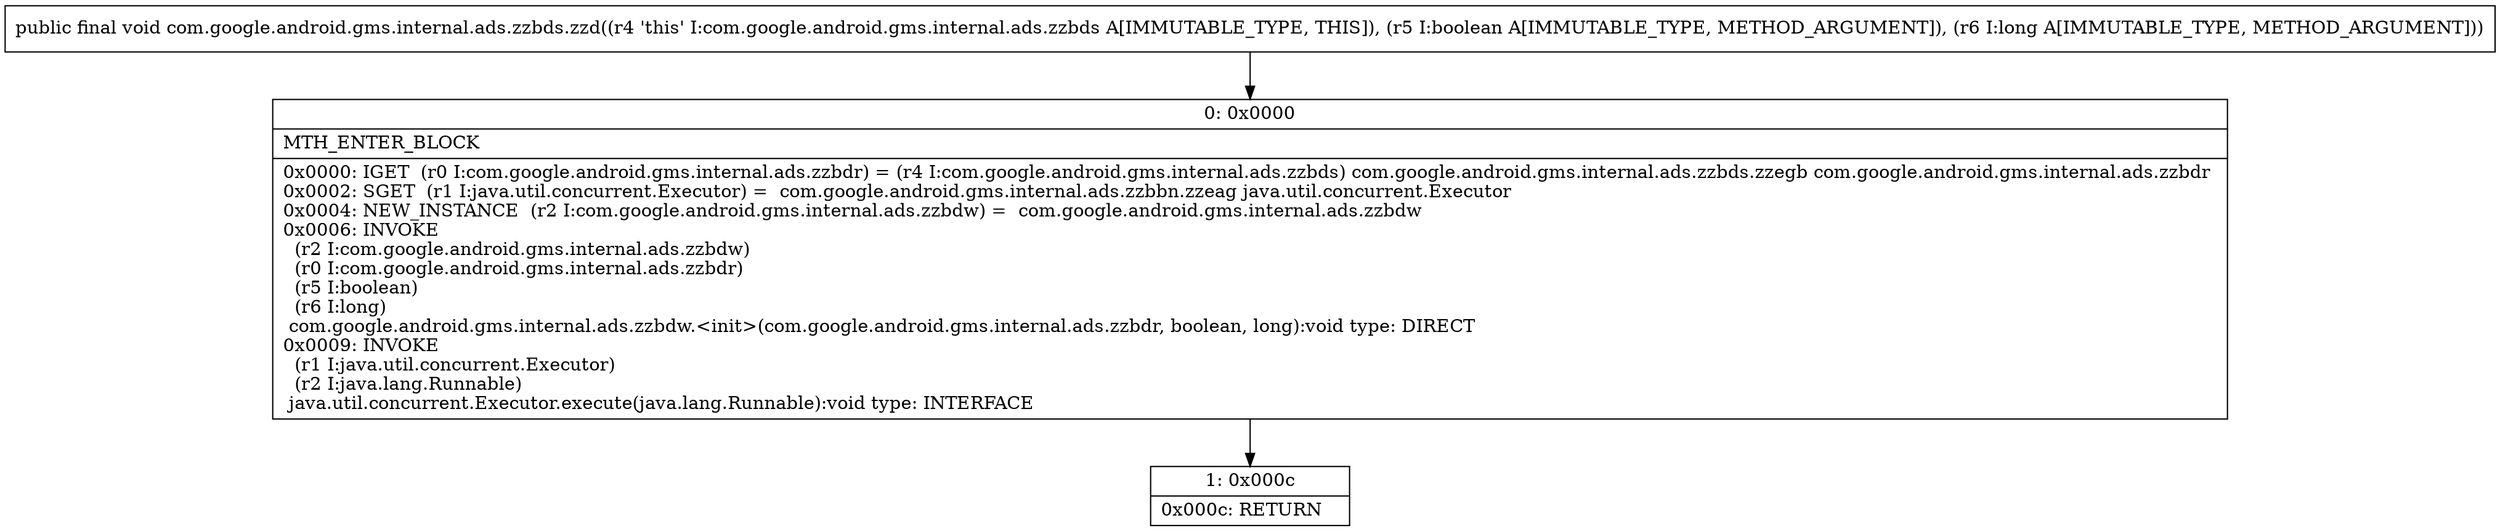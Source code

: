 digraph "CFG forcom.google.android.gms.internal.ads.zzbds.zzd(ZJ)V" {
Node_0 [shape=record,label="{0\:\ 0x0000|MTH_ENTER_BLOCK\l|0x0000: IGET  (r0 I:com.google.android.gms.internal.ads.zzbdr) = (r4 I:com.google.android.gms.internal.ads.zzbds) com.google.android.gms.internal.ads.zzbds.zzegb com.google.android.gms.internal.ads.zzbdr \l0x0002: SGET  (r1 I:java.util.concurrent.Executor) =  com.google.android.gms.internal.ads.zzbbn.zzeag java.util.concurrent.Executor \l0x0004: NEW_INSTANCE  (r2 I:com.google.android.gms.internal.ads.zzbdw) =  com.google.android.gms.internal.ads.zzbdw \l0x0006: INVOKE  \l  (r2 I:com.google.android.gms.internal.ads.zzbdw)\l  (r0 I:com.google.android.gms.internal.ads.zzbdr)\l  (r5 I:boolean)\l  (r6 I:long)\l com.google.android.gms.internal.ads.zzbdw.\<init\>(com.google.android.gms.internal.ads.zzbdr, boolean, long):void type: DIRECT \l0x0009: INVOKE  \l  (r1 I:java.util.concurrent.Executor)\l  (r2 I:java.lang.Runnable)\l java.util.concurrent.Executor.execute(java.lang.Runnable):void type: INTERFACE \l}"];
Node_1 [shape=record,label="{1\:\ 0x000c|0x000c: RETURN   \l}"];
MethodNode[shape=record,label="{public final void com.google.android.gms.internal.ads.zzbds.zzd((r4 'this' I:com.google.android.gms.internal.ads.zzbds A[IMMUTABLE_TYPE, THIS]), (r5 I:boolean A[IMMUTABLE_TYPE, METHOD_ARGUMENT]), (r6 I:long A[IMMUTABLE_TYPE, METHOD_ARGUMENT])) }"];
MethodNode -> Node_0;
Node_0 -> Node_1;
}

